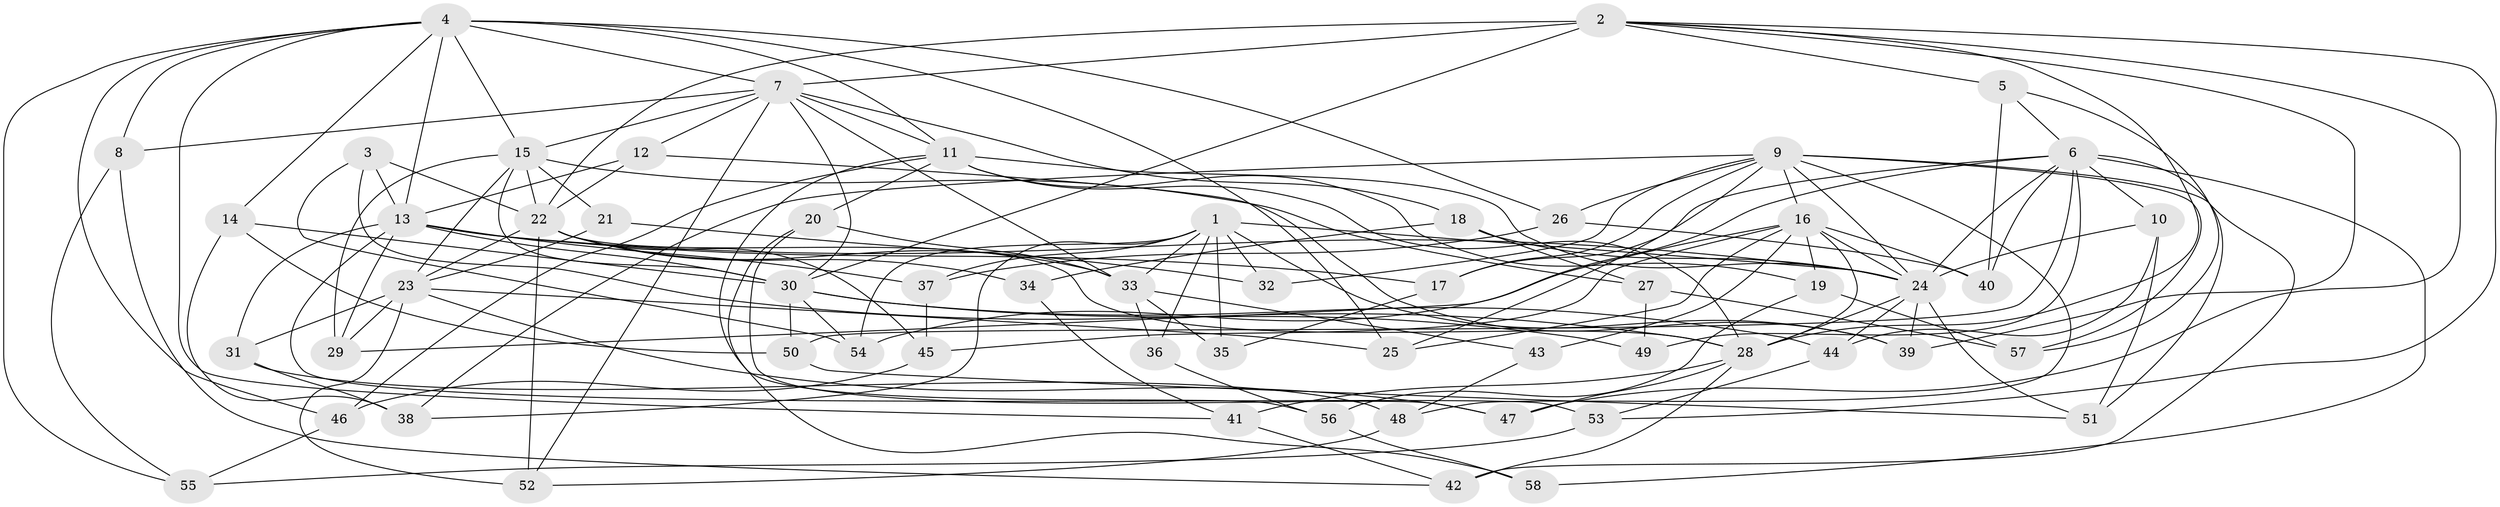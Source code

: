 // original degree distribution, {4: 1.0}
// Generated by graph-tools (version 1.1) at 2025/38/03/09/25 02:38:13]
// undirected, 58 vertices, 154 edges
graph export_dot {
graph [start="1"]
  node [color=gray90,style=filled];
  1;
  2;
  3;
  4;
  5;
  6;
  7;
  8;
  9;
  10;
  11;
  12;
  13;
  14;
  15;
  16;
  17;
  18;
  19;
  20;
  21;
  22;
  23;
  24;
  25;
  26;
  27;
  28;
  29;
  30;
  31;
  32;
  33;
  34;
  35;
  36;
  37;
  38;
  39;
  40;
  41;
  42;
  43;
  44;
  45;
  46;
  47;
  48;
  49;
  50;
  51;
  52;
  53;
  54;
  55;
  56;
  57;
  58;
  1 -- 24 [weight=1.0];
  1 -- 32 [weight=2.0];
  1 -- 33 [weight=1.0];
  1 -- 35 [weight=2.0];
  1 -- 36 [weight=2.0];
  1 -- 37 [weight=1.0];
  1 -- 38 [weight=1.0];
  1 -- 39 [weight=1.0];
  1 -- 54 [weight=1.0];
  2 -- 5 [weight=1.0];
  2 -- 7 [weight=2.0];
  2 -- 22 [weight=1.0];
  2 -- 28 [weight=1.0];
  2 -- 30 [weight=2.0];
  2 -- 39 [weight=1.0];
  2 -- 47 [weight=1.0];
  2 -- 53 [weight=1.0];
  3 -- 13 [weight=1.0];
  3 -- 22 [weight=1.0];
  3 -- 28 [weight=1.0];
  3 -- 54 [weight=1.0];
  4 -- 7 [weight=2.0];
  4 -- 8 [weight=1.0];
  4 -- 11 [weight=1.0];
  4 -- 13 [weight=1.0];
  4 -- 14 [weight=1.0];
  4 -- 15 [weight=1.0];
  4 -- 25 [weight=1.0];
  4 -- 26 [weight=1.0];
  4 -- 41 [weight=1.0];
  4 -- 46 [weight=1.0];
  4 -- 55 [weight=1.0];
  5 -- 6 [weight=1.0];
  5 -- 40 [weight=1.0];
  5 -- 57 [weight=1.0];
  6 -- 10 [weight=1.0];
  6 -- 17 [weight=1.0];
  6 -- 24 [weight=1.0];
  6 -- 40 [weight=1.0];
  6 -- 49 [weight=2.0];
  6 -- 50 [weight=1.0];
  6 -- 51 [weight=1.0];
  6 -- 54 [weight=1.0];
  6 -- 58 [weight=2.0];
  7 -- 8 [weight=1.0];
  7 -- 11 [weight=1.0];
  7 -- 12 [weight=1.0];
  7 -- 15 [weight=1.0];
  7 -- 18 [weight=1.0];
  7 -- 30 [weight=1.0];
  7 -- 33 [weight=1.0];
  7 -- 52 [weight=1.0];
  8 -- 42 [weight=1.0];
  8 -- 55 [weight=1.0];
  9 -- 16 [weight=1.0];
  9 -- 17 [weight=1.0];
  9 -- 24 [weight=1.0];
  9 -- 25 [weight=1.0];
  9 -- 26 [weight=1.0];
  9 -- 32 [weight=1.0];
  9 -- 38 [weight=1.0];
  9 -- 42 [weight=1.0];
  9 -- 48 [weight=1.0];
  9 -- 57 [weight=1.0];
  10 -- 24 [weight=1.0];
  10 -- 44 [weight=1.0];
  10 -- 51 [weight=1.0];
  11 -- 19 [weight=1.0];
  11 -- 20 [weight=1.0];
  11 -- 24 [weight=1.0];
  11 -- 28 [weight=1.0];
  11 -- 46 [weight=1.0];
  11 -- 56 [weight=1.0];
  12 -- 13 [weight=1.0];
  12 -- 22 [weight=1.0];
  12 -- 39 [weight=1.0];
  13 -- 17 [weight=1.0];
  13 -- 24 [weight=1.0];
  13 -- 29 [weight=1.0];
  13 -- 30 [weight=1.0];
  13 -- 31 [weight=1.0];
  13 -- 37 [weight=1.0];
  13 -- 53 [weight=1.0];
  14 -- 30 [weight=1.0];
  14 -- 38 [weight=1.0];
  14 -- 50 [weight=1.0];
  15 -- 21 [weight=1.0];
  15 -- 22 [weight=1.0];
  15 -- 23 [weight=1.0];
  15 -- 27 [weight=1.0];
  15 -- 29 [weight=1.0];
  15 -- 30 [weight=1.0];
  16 -- 19 [weight=1.0];
  16 -- 24 [weight=1.0];
  16 -- 25 [weight=1.0];
  16 -- 28 [weight=2.0];
  16 -- 29 [weight=2.0];
  16 -- 40 [weight=1.0];
  16 -- 43 [weight=2.0];
  16 -- 45 [weight=1.0];
  17 -- 35 [weight=1.0];
  18 -- 24 [weight=1.0];
  18 -- 27 [weight=1.0];
  18 -- 34 [weight=1.0];
  19 -- 56 [weight=1.0];
  19 -- 57 [weight=1.0];
  20 -- 33 [weight=1.0];
  20 -- 47 [weight=1.0];
  20 -- 58 [weight=1.0];
  21 -- 23 [weight=2.0];
  21 -- 32 [weight=1.0];
  22 -- 23 [weight=1.0];
  22 -- 28 [weight=1.0];
  22 -- 33 [weight=2.0];
  22 -- 34 [weight=2.0];
  22 -- 45 [weight=1.0];
  22 -- 52 [weight=1.0];
  23 -- 25 [weight=1.0];
  23 -- 29 [weight=2.0];
  23 -- 31 [weight=1.0];
  23 -- 47 [weight=1.0];
  23 -- 52 [weight=1.0];
  24 -- 28 [weight=1.0];
  24 -- 39 [weight=1.0];
  24 -- 44 [weight=1.0];
  24 -- 51 [weight=1.0];
  26 -- 37 [weight=1.0];
  26 -- 40 [weight=1.0];
  27 -- 49 [weight=1.0];
  27 -- 57 [weight=1.0];
  28 -- 41 [weight=1.0];
  28 -- 42 [weight=1.0];
  28 -- 47 [weight=1.0];
  30 -- 44 [weight=1.0];
  30 -- 49 [weight=1.0];
  30 -- 50 [weight=1.0];
  30 -- 54 [weight=1.0];
  31 -- 38 [weight=1.0];
  31 -- 48 [weight=1.0];
  33 -- 35 [weight=1.0];
  33 -- 36 [weight=1.0];
  33 -- 43 [weight=1.0];
  34 -- 41 [weight=1.0];
  36 -- 56 [weight=1.0];
  37 -- 45 [weight=1.0];
  41 -- 42 [weight=1.0];
  43 -- 48 [weight=1.0];
  44 -- 53 [weight=1.0];
  45 -- 46 [weight=1.0];
  46 -- 55 [weight=1.0];
  48 -- 52 [weight=1.0];
  50 -- 51 [weight=1.0];
  53 -- 55 [weight=1.0];
  56 -- 58 [weight=1.0];
}
